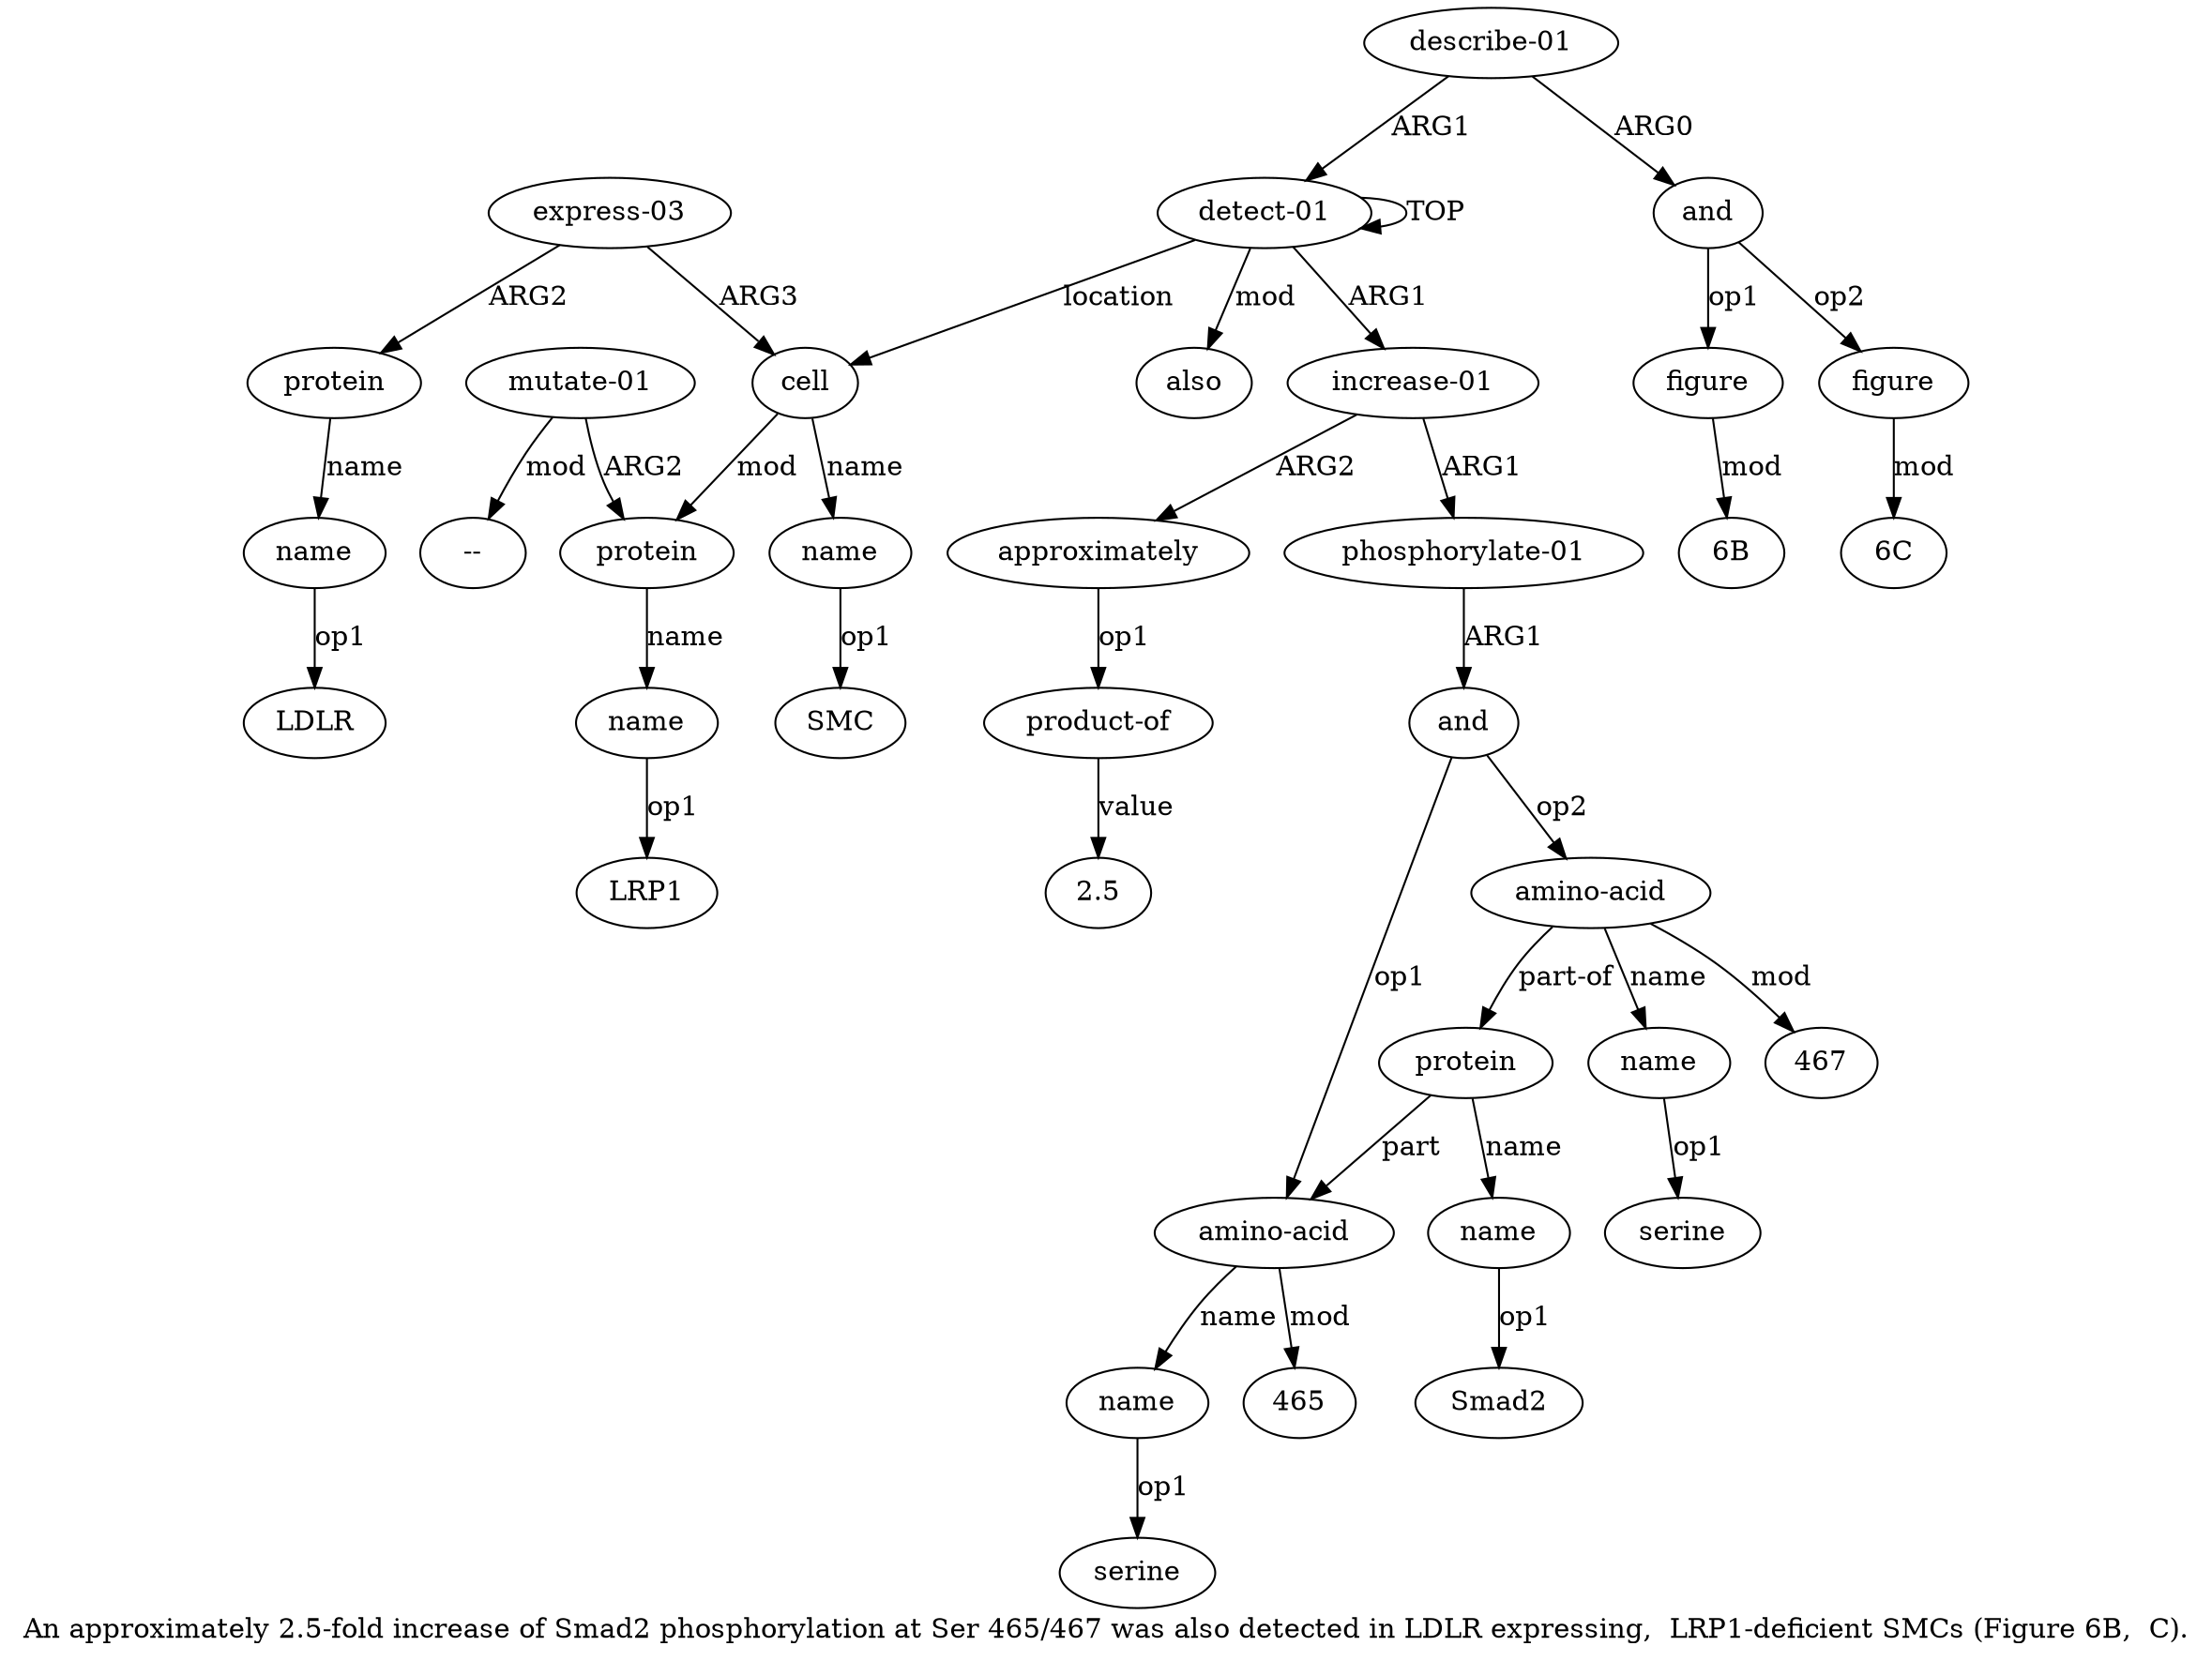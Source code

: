 digraph  {
	graph [label="An approximately 2.5-fold increase of Smad2 phosphorylation at Ser 465/467 was also detected in LDLR expressing,  LRP1-deficient \
SMCs (Figure 6B,  C)."];
	node [label="\N"];
	a20	 [color=black,
		gold_ind=20,
		gold_label=name,
		label=name,
		test_ind=20,
		test_label=name];
	"a20 LRP1"	 [color=black,
		gold_ind=-1,
		gold_label=LRP1,
		label=LRP1,
		test_ind=-1,
		test_label=LRP1];
	a20 -> "a20 LRP1" [key=0,
	color=black,
	gold_label=op1,
	label=op1,
	test_label=op1];
a21 [color=black,
	gold_ind=21,
	gold_label="mutate-01",
	label="mutate-01",
	test_ind=21,
	test_label="mutate-01"];
a19 [color=black,
	gold_ind=19,
	gold_label=protein,
	label=protein,
	test_ind=19,
	test_label=protein];
a21 -> a19 [key=0,
color=black,
gold_label=ARG2,
label=ARG2,
test_label=ARG2];
"a21 --" [color=black,
gold_ind=-1,
gold_label="--",
label="--",
test_ind=-1,
test_label="--"];
a21 -> "a21 --" [key=0,
color=black,
gold_label=mod,
label=mod,
test_label=mod];
a22 [color=black,
gold_ind=22,
gold_label="express-03",
label="express-03",
test_ind=22,
test_label="express-03"];
a23 [color=black,
gold_ind=23,
gold_label=protein,
label=protein,
test_ind=23,
test_label=protein];
a22 -> a23 [key=0,
color=black,
gold_label=ARG2,
label=ARG2,
test_label=ARG2];
a17 [color=black,
gold_ind=17,
gold_label=cell,
label=cell,
test_ind=17,
test_label=cell];
a22 -> a17 [key=0,
color=black,
gold_label=ARG3,
label=ARG3,
test_label=ARG3];
a24 [color=black,
gold_ind=24,
gold_label=name,
label=name,
test_ind=24,
test_label=name];
a23 -> a24 [key=0,
color=black,
gold_label=name,
label=name,
test_label=name];
"a24 LDLR" [color=black,
gold_ind=-1,
gold_label=LDLR,
label=LDLR,
test_ind=-1,
test_label=LDLR];
a24 -> "a24 LDLR" [key=0,
color=black,
gold_label=op1,
label=op1,
test_label=op1];
"a5 serine" [color=black,
gold_ind=-1,
gold_label=serine,
label=serine,
test_ind=-1,
test_label=serine];
"a11 2.5" [color=black,
gold_ind=-1,
gold_label=2.5,
label=2.5,
test_ind=-1,
test_label=2.5];
"a15 6B" [color=black,
gold_ind=-1,
gold_label="6B",
label="6B",
test_ind=-1,
test_label="6B"];
"a4 465" [color=black,
gold_ind=-1,
gold_label=465,
label=465,
test_ind=-1,
test_label=465];
"a7 Smad2" [color=black,
gold_ind=-1,
gold_label=Smad2,
label=Smad2,
test_ind=-1,
test_label=Smad2];
"a16 6C" [color=black,
gold_ind=-1,
gold_label="6C",
label="6C",
test_ind=-1,
test_label="6C"];
"a18 SMC" [color=black,
gold_ind=-1,
gold_label=SMC,
label=SMC,
test_ind=-1,
test_label=SMC];
a15 [color=black,
gold_ind=15,
gold_label=figure,
label=figure,
test_ind=15,
test_label=figure];
a15 -> "a15 6B" [key=0,
color=black,
gold_label=mod,
label=mod,
test_label=mod];
a14 [color=black,
gold_ind=14,
gold_label=and,
label=and,
test_ind=14,
test_label=and];
a14 -> a15 [key=0,
color=black,
gold_label=op1,
label=op1,
test_label=op1];
a16 [color=black,
gold_ind=16,
gold_label=figure,
label=figure,
test_ind=16,
test_label=figure];
a14 -> a16 [key=0,
color=black,
gold_label=op2,
label=op2,
test_label=op2];
a17 -> a19 [key=0,
color=black,
gold_label=mod,
label=mod,
test_label=mod];
a18 [color=black,
gold_ind=18,
gold_label=name,
label=name,
test_ind=18,
test_label=name];
a17 -> a18 [key=0,
color=black,
gold_label=name,
label=name,
test_label=name];
a16 -> "a16 6C" [key=0,
color=black,
gold_label=mod,
label=mod,
test_label=mod];
a11 [color=black,
gold_ind=11,
gold_label="product-of",
label="product-of",
test_ind=11,
test_label="product-of"];
a11 -> "a11 2.5" [key=0,
color=black,
gold_label=value,
label=value,
test_label=value];
a10 [color=black,
gold_ind=10,
gold_label=approximately,
label=approximately,
test_ind=10,
test_label=approximately];
a10 -> a11 [key=0,
color=black,
gold_label=op1,
label=op1,
test_label=op1];
a13 [color=black,
gold_ind=13,
gold_label="describe-01",
label="describe-01",
test_ind=13,
test_label="describe-01"];
a13 -> a14 [key=0,
color=black,
gold_label=ARG0,
label=ARG0,
test_label=ARG0];
a0 [color=black,
gold_ind=0,
gold_label="detect-01",
label="detect-01",
test_ind=0,
test_label="detect-01"];
a13 -> a0 [key=0,
color=black,
gold_label=ARG1,
label=ARG1,
test_label=ARG1];
a12 [color=black,
gold_ind=12,
gold_label=also,
label=also,
test_ind=12,
test_label=also];
"a9 serine" [color=black,
gold_ind=-1,
gold_label=serine,
label=serine,
test_ind=-1,
test_label=serine];
a19 -> a20 [key=0,
color=black,
gold_label=name,
label=name,
test_label=name];
a18 -> "a18 SMC" [key=0,
color=black,
gold_label=op1,
label=op1,
test_label=op1];
a1 [color=black,
gold_ind=1,
gold_label="increase-01",
label="increase-01",
test_ind=1,
test_label="increase-01"];
a1 -> a10 [key=0,
color=black,
gold_label=ARG2,
label=ARG2,
test_label=ARG2];
a2 [color=black,
gold_ind=2,
gold_label="phosphorylate-01",
label="phosphorylate-01",
test_ind=2,
test_label="phosphorylate-01"];
a1 -> a2 [key=0,
color=black,
gold_label=ARG1,
label=ARG1,
test_label=ARG1];
a0 -> a17 [key=0,
color=black,
gold_label=location,
label=location,
test_label=location];
a0 -> a12 [key=0,
color=black,
gold_label=mod,
label=mod,
test_label=mod];
a0 -> a1 [key=0,
color=black,
gold_label=ARG1,
label=ARG1,
test_label=ARG1];
a0 -> a0 [key=0,
color=black,
gold_label=TOP,
label=TOP,
test_label=TOP];
a3 [color=black,
gold_ind=3,
gold_label=and,
label=and,
test_ind=3,
test_label=and];
a4 [color=black,
gold_ind=4,
gold_label="amino-acid",
label="amino-acid",
test_ind=4,
test_label="amino-acid"];
a3 -> a4 [key=0,
color=black,
gold_label=op1,
label=op1,
test_label=op1];
a8 [color=black,
gold_ind=8,
gold_label="amino-acid",
label="amino-acid",
test_ind=8,
test_label="amino-acid"];
a3 -> a8 [key=0,
color=black,
gold_label=op2,
label=op2,
test_label=op2];
a2 -> a3 [key=0,
color=black,
gold_label=ARG1,
label=ARG1,
test_label=ARG1];
a5 [color=black,
gold_ind=5,
gold_label=name,
label=name,
test_ind=5,
test_label=name];
a5 -> "a5 serine" [key=0,
color=black,
gold_label=op1,
label=op1,
test_label=op1];
a4 -> "a4 465" [key=0,
color=black,
gold_label=mod,
label=mod,
test_label=mod];
a4 -> a5 [key=0,
color=black,
gold_label=name,
label=name,
test_label=name];
a7 [color=black,
gold_ind=7,
gold_label=name,
label=name,
test_ind=7,
test_label=name];
a7 -> "a7 Smad2" [key=0,
color=black,
gold_label=op1,
label=op1,
test_label=op1];
a6 [color=black,
gold_ind=6,
gold_label=protein,
label=protein,
test_ind=6,
test_label=protein];
a6 -> a4 [key=0,
color=black,
gold_label=part,
label=part,
test_label=part];
a6 -> a7 [key=0,
color=black,
gold_label=name,
label=name,
test_label=name];
a9 [color=black,
gold_ind=9,
gold_label=name,
label=name,
test_ind=9,
test_label=name];
a9 -> "a9 serine" [key=0,
color=black,
gold_label=op1,
label=op1,
test_label=op1];
a8 -> a6 [key=0,
color=black,
gold_label="part-of",
label="part-of",
test_label="part-of"];
a8 -> a9 [key=0,
color=black,
gold_label=name,
label=name,
test_label=name];
"a8 467" [color=black,
gold_ind=-1,
gold_label=467,
label=467,
test_ind=-1,
test_label=467];
a8 -> "a8 467" [key=0,
color=black,
gold_label=mod,
label=mod,
test_label=mod];
}
